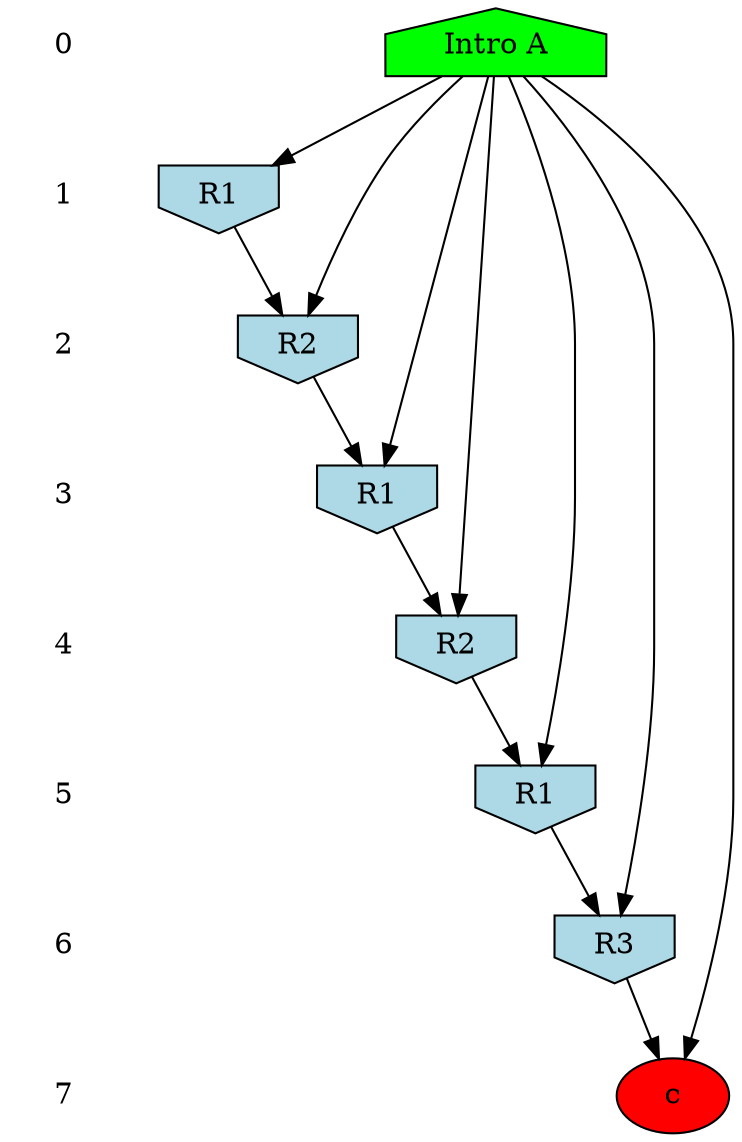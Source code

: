 /* Compression of 9 causal flows obtained in average at 2.669805E+00 t.u */
/* Compressed causal flows were: [18;35;39;41;45;62;79;83;94] */
digraph G{
 ranksep=.5 ; 
{ rank = same ; "0" [shape=plaintext] ; node_1 [label ="Intro A", shape=house, style=filled, fillcolor=green] ;
}
{ rank = same ; "1" [shape=plaintext] ; node_2 [label="R1", shape=invhouse, style=filled, fillcolor = lightblue] ;
}
{ rank = same ; "2" [shape=plaintext] ; node_3 [label="R2", shape=invhouse, style=filled, fillcolor = lightblue] ;
}
{ rank = same ; "3" [shape=plaintext] ; node_4 [label="R1", shape=invhouse, style=filled, fillcolor = lightblue] ;
}
{ rank = same ; "4" [shape=plaintext] ; node_5 [label="R2", shape=invhouse, style=filled, fillcolor = lightblue] ;
}
{ rank = same ; "5" [shape=plaintext] ; node_6 [label="R1", shape=invhouse, style=filled, fillcolor = lightblue] ;
}
{ rank = same ; "6" [shape=plaintext] ; node_7 [label="R3", shape=invhouse, style=filled, fillcolor = lightblue] ;
}
{ rank = same ; "7" [shape=plaintext] ; node_8 [label ="c", style=filled, fillcolor=red] ;
}
"0" -> "1" [style="invis"]; 
"1" -> "2" [style="invis"]; 
"2" -> "3" [style="invis"]; 
"3" -> "4" [style="invis"]; 
"4" -> "5" [style="invis"]; 
"5" -> "6" [style="invis"]; 
"6" -> "7" [style="invis"]; 
node_1 -> node_2
node_1 -> node_3
node_2 -> node_3
node_1 -> node_4
node_3 -> node_4
node_1 -> node_5
node_4 -> node_5
node_1 -> node_6
node_5 -> node_6
node_1 -> node_7
node_6 -> node_7
node_1 -> node_8
node_7 -> node_8
}
/*
 Dot generation time: 0.000066
*/